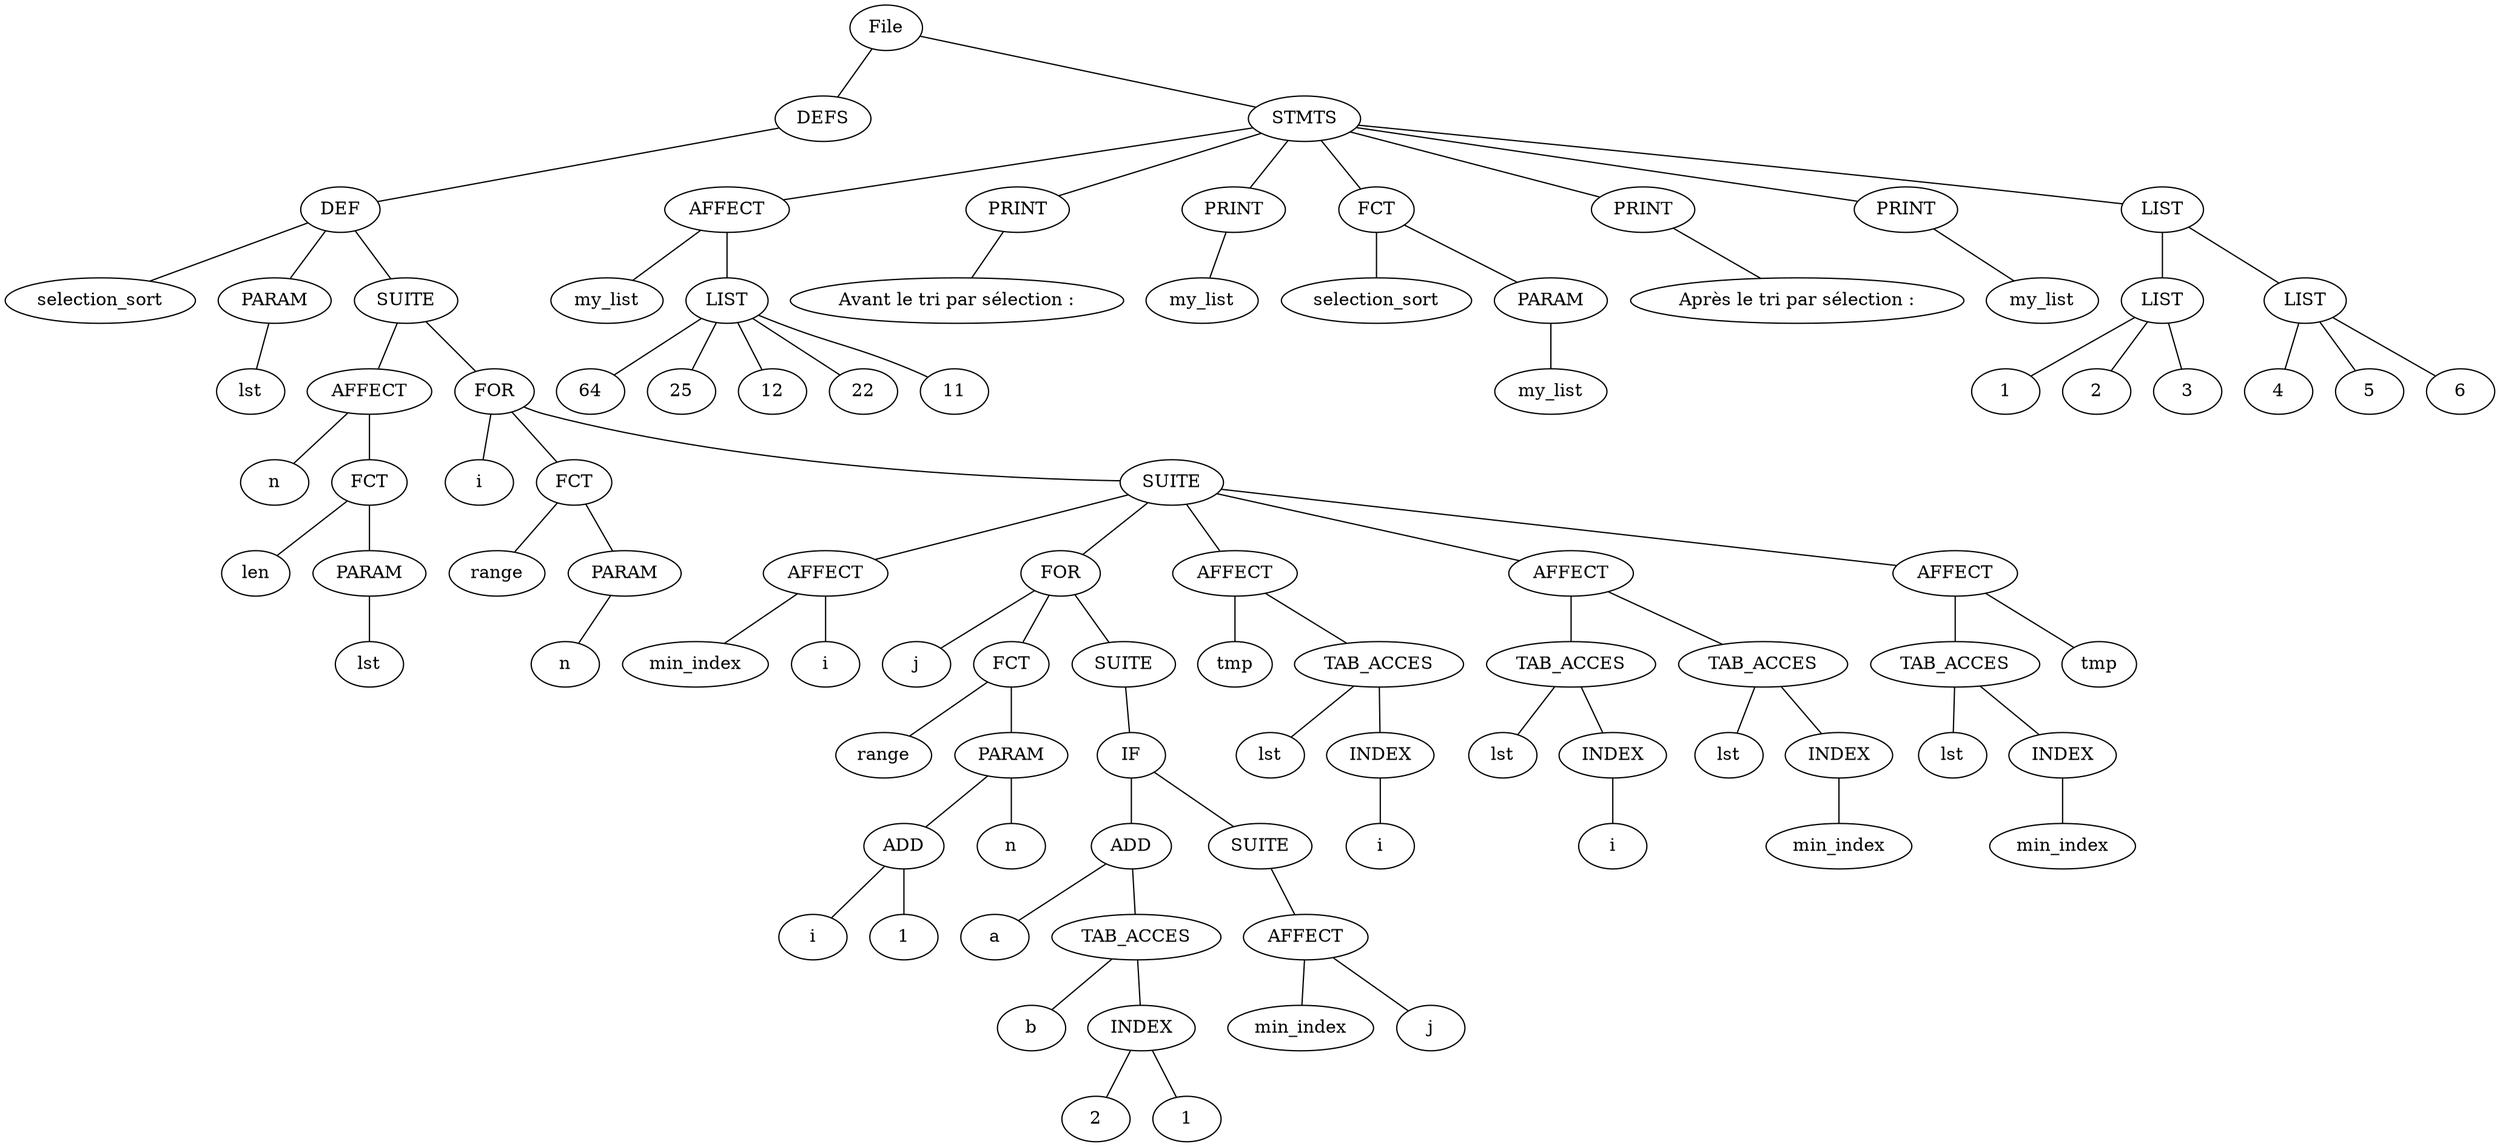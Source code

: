 graph G {
  root [label="File"];
  root -- root_defs;
  root_defs [label="DEFS"];
  root_defs -- root_defs_2003749087;
  root_defs_2003749087 [label="DEF"];
  root_defs_2003749087 -- root_defs_2003749087_ident;
  root_defs_2003749087_ident [label="selection_sort"];
  root_defs_2003749087 -- root_defs_2003749087_PARAM;
  root_defs_2003749087_PARAM [label="PARAM"];
  root_defs_2003749087_PARAM -- root_defs_2003749087_PARAM_1989780873;
  root_defs_2003749087_PARAM_1989780873 [label="lst"];
  root_defs_2003749087 -- root_defs_2003749087_suite;
  root_defs_2003749087_suite [label="SUITE"];
  root_defs_2003749087_suite -- root_defs_2003749087_suite_1480010240;
  root_defs_2003749087_suite_1480010240 [label="AFFECT"];
  root_defs_2003749087_suite_1480010240 -- root_defs_2003749087_suite_1480010240_leftExpr;
  root_defs_2003749087_suite_1480010240_leftExpr [label="n"];
  root_defs_2003749087_suite_1480010240 -- root_defs_2003749087_suite_1480010240_rightExpr;
  root_defs_2003749087_suite_1480010240_rightExpr [label="FCT"];
  root_defs_2003749087_suite_1480010240_rightExpr -- root_defs_2003749087_suite_1480010240_rightExpr_81628611;
  root_defs_2003749087_suite_1480010240_rightExpr_81628611 [label="len"];
  root_defs_2003749087_suite_1480010240_rightExpr -- root_defs_2003749087_suite_1480010240_rightExpr_PARAM;
  root_defs_2003749087_suite_1480010240_rightExpr_PARAM [label="PARAM"];
  root_defs_2003749087_suite_1480010240_rightExpr_PARAM -- root_defs_2003749087_suite_1480010240_rightExpr_1828972342;
  root_defs_2003749087_suite_1480010240_rightExpr_1828972342 [label="lst"];
  root_defs_2003749087_suite -- root_defs_2003749087_suite_1452126962;
  root_defs_2003749087_suite_1452126962 [label="FOR"];
  root_defs_2003749087_suite_1452126962 -- root_defs_2003749087_suite_1452126962_ident;
  root_defs_2003749087_suite_1452126962_ident [label="i"];
  root_defs_2003749087_suite_1452126962 -- root_defs_2003749087_suite_1452126962_expr;
  root_defs_2003749087_suite_1452126962_expr [label="FCT"];
  root_defs_2003749087_suite_1452126962_expr -- root_defs_2003749087_suite_1452126962_expr_931919113;
  root_defs_2003749087_suite_1452126962_expr_931919113 [label="range"];
  root_defs_2003749087_suite_1452126962_expr -- root_defs_2003749087_suite_1452126962_expr_PARAM;
  root_defs_2003749087_suite_1452126962_expr_PARAM [label="PARAM"];
  root_defs_2003749087_suite_1452126962_expr_PARAM -- root_defs_2003749087_suite_1452126962_expr_1607521710;
  root_defs_2003749087_suite_1452126962_expr_1607521710 [label="n"];
  root_defs_2003749087_suite_1452126962 -- root_defs_2003749087_suite_1452126962_suite;
  root_defs_2003749087_suite_1452126962_suite [label="SUITE"];
  root_defs_2003749087_suite_1452126962_suite -- root_defs_2003749087_suite_1452126962_suite_764977973;
  root_defs_2003749087_suite_1452126962_suite_764977973 [label="AFFECT"];
  root_defs_2003749087_suite_1452126962_suite_764977973 -- root_defs_2003749087_suite_1452126962_suite_764977973_leftExpr;
  root_defs_2003749087_suite_1452126962_suite_764977973_leftExpr [label="min_index"];
  root_defs_2003749087_suite_1452126962_suite_764977973 -- root_defs_2003749087_suite_1452126962_suite_764977973_rightExpr;
  root_defs_2003749087_suite_1452126962_suite_764977973_rightExpr [label="i"];
  root_defs_2003749087_suite_1452126962_suite -- root_defs_2003749087_suite_1452126962_suite_381259350;
  root_defs_2003749087_suite_1452126962_suite_381259350 [label="FOR"];
  root_defs_2003749087_suite_1452126962_suite_381259350 -- root_defs_2003749087_suite_1452126962_suite_381259350_ident;
  root_defs_2003749087_suite_1452126962_suite_381259350_ident [label="j"];
  root_defs_2003749087_suite_1452126962_suite_381259350 -- root_defs_2003749087_suite_1452126962_suite_381259350_expr;
  root_defs_2003749087_suite_1452126962_suite_381259350_expr [label="FCT"];
  root_defs_2003749087_suite_1452126962_suite_381259350_expr -- root_defs_2003749087_suite_1452126962_suite_381259350_expr_2129789493;
  root_defs_2003749087_suite_1452126962_suite_381259350_expr_2129789493 [label="range"];
  root_defs_2003749087_suite_1452126962_suite_381259350_expr -- root_defs_2003749087_suite_1452126962_suite_381259350_expr_PARAM;
  root_defs_2003749087_suite_1452126962_suite_381259350_expr_PARAM [label="PARAM"];
  root_defs_2003749087_suite_1452126962_suite_381259350_expr_PARAM -- root_defs_2003749087_suite_1452126962_suite_381259350_expr_668386784;
  root_defs_2003749087_suite_1452126962_suite_381259350_expr_668386784 [label="ADD"];
  root_defs_2003749087_suite_1452126962_suite_381259350_expr_668386784 -- root_defs_2003749087_suite_1452126962_suite_381259350_expr_668386784_left;
  root_defs_2003749087_suite_1452126962_suite_381259350_expr_668386784_left [label="i"];
  root_defs_2003749087_suite_1452126962_suite_381259350_expr_668386784 -- root_defs_2003749087_suite_1452126962_suite_381259350_expr_668386784_right;
  root_defs_2003749087_suite_1452126962_suite_381259350_expr_668386784_right [label="1"];
  root_defs_2003749087_suite_1452126962_suite_381259350_expr_PARAM -- root_defs_2003749087_suite_1452126962_suite_381259350_expr_1329552164;
  root_defs_2003749087_suite_1452126962_suite_381259350_expr_1329552164 [label="n"];
  root_defs_2003749087_suite_1452126962_suite_381259350 -- root_defs_2003749087_suite_1452126962_suite_381259350_suite;
  root_defs_2003749087_suite_1452126962_suite_381259350_suite [label="SUITE"];
  root_defs_2003749087_suite_1452126962_suite_381259350_suite -- root_defs_2003749087_suite_1452126962_suite_381259350_suite_363771819;
  root_defs_2003749087_suite_1452126962_suite_381259350_suite_363771819 [label="IF"];
  root_defs_2003749087_suite_1452126962_suite_381259350_suite_363771819 -- root_defs_2003749087_suite_1452126962_suite_381259350_suite_363771819_if;
  root_defs_2003749087_suite_1452126962_suite_381259350_suite_363771819_if [label="ADD"];
  root_defs_2003749087_suite_1452126962_suite_381259350_suite_363771819_if -- root_defs_2003749087_suite_1452126962_suite_381259350_suite_363771819_if_left;
  root_defs_2003749087_suite_1452126962_suite_381259350_suite_363771819_if_left [label="a"];
  root_defs_2003749087_suite_1452126962_suite_381259350_suite_363771819_if -- root_defs_2003749087_suite_1452126962_suite_381259350_suite_363771819_if_right;
  root_defs_2003749087_suite_1452126962_suite_381259350_suite_363771819_if_right [label="TAB_ACCES"];
  root_defs_2003749087_suite_1452126962_suite_381259350_suite_363771819_if_right -- root_defs_2003749087_suite_1452126962_suite_381259350_suite_363771819_if_right_left;
  root_defs_2003749087_suite_1452126962_suite_381259350_suite_363771819_if_right_left [label="b"];
  root_defs_2003749087_suite_1452126962_suite_381259350_suite_363771819_if_right_INDEX [label="INDEX"];
  root_defs_2003749087_suite_1452126962_suite_381259350_suite_363771819_if_right -- root_defs_2003749087_suite_1452126962_suite_381259350_suite_363771819_if_right_INDEX;
  root_defs_2003749087_suite_1452126962_suite_381259350_suite_363771819_if_right_INDEX -- root_defs_2003749087_suite_1452126962_suite_381259350_suite_363771819_if_right_INDEX_child0;
  root_defs_2003749087_suite_1452126962_suite_381259350_suite_363771819_if_right_INDEX_child0 [label="2"];
  root_defs_2003749087_suite_1452126962_suite_381259350_suite_363771819_if_right_INDEX -- root_defs_2003749087_suite_1452126962_suite_381259350_suite_363771819_if_right_INDEX_child1;
  root_defs_2003749087_suite_1452126962_suite_381259350_suite_363771819_if_right_INDEX_child1 [label="1"];
  root_defs_2003749087_suite_1452126962_suite_381259350_suite_363771819 -- root_defs_2003749087_suite_1452126962_suite_381259350_suite_363771819_then;
  root_defs_2003749087_suite_1452126962_suite_381259350_suite_363771819_then [label="SUITE"];
  root_defs_2003749087_suite_1452126962_suite_381259350_suite_363771819_then -- root_defs_2003749087_suite_1452126962_suite_381259350_suite_363771819_then_2065951873;
  root_defs_2003749087_suite_1452126962_suite_381259350_suite_363771819_then_2065951873 [label="AFFECT"];
  root_defs_2003749087_suite_1452126962_suite_381259350_suite_363771819_then_2065951873 -- root_defs_2003749087_suite_1452126962_suite_381259350_suite_363771819_then_2065951873_leftExpr;
  root_defs_2003749087_suite_1452126962_suite_381259350_suite_363771819_then_2065951873_leftExpr [label="min_index"];
  root_defs_2003749087_suite_1452126962_suite_381259350_suite_363771819_then_2065951873 -- root_defs_2003749087_suite_1452126962_suite_381259350_suite_363771819_then_2065951873_rightExpr;
  root_defs_2003749087_suite_1452126962_suite_381259350_suite_363771819_then_2065951873_rightExpr [label="j"];
  root_defs_2003749087_suite_1452126962_suite -- root_defs_2003749087_suite_1452126962_suite_1791741888;
  root_defs_2003749087_suite_1452126962_suite_1791741888 [label="AFFECT"];
  root_defs_2003749087_suite_1452126962_suite_1791741888 -- root_defs_2003749087_suite_1452126962_suite_1791741888_leftExpr;
  root_defs_2003749087_suite_1452126962_suite_1791741888_leftExpr [label="tmp"];
  root_defs_2003749087_suite_1452126962_suite_1791741888 -- root_defs_2003749087_suite_1452126962_suite_1791741888_rightExpr;
  root_defs_2003749087_suite_1452126962_suite_1791741888_rightExpr [label="TAB_ACCES"];
  root_defs_2003749087_suite_1452126962_suite_1791741888_rightExpr -- root_defs_2003749087_suite_1452126962_suite_1791741888_rightExpr_left;
  root_defs_2003749087_suite_1452126962_suite_1791741888_rightExpr_left [label="lst"];
  root_defs_2003749087_suite_1452126962_suite_1791741888_rightExpr_INDEX [label="INDEX"];
  root_defs_2003749087_suite_1452126962_suite_1791741888_rightExpr -- root_defs_2003749087_suite_1452126962_suite_1791741888_rightExpr_INDEX;
  root_defs_2003749087_suite_1452126962_suite_1791741888_rightExpr_INDEX -- root_defs_2003749087_suite_1452126962_suite_1791741888_rightExpr_INDEX_child0;
  root_defs_2003749087_suite_1452126962_suite_1791741888_rightExpr_INDEX_child0 [label="i"];
  root_defs_2003749087_suite_1452126962_suite -- root_defs_2003749087_suite_1452126962_suite_1595428806;
  root_defs_2003749087_suite_1452126962_suite_1595428806 [label="AFFECT"];
  root_defs_2003749087_suite_1452126962_suite_1595428806 -- root_defs_2003749087_suite_1452126962_suite_1595428806_leftExpr;
  root_defs_2003749087_suite_1452126962_suite_1595428806_leftExpr [label="TAB_ACCES"];
  root_defs_2003749087_suite_1452126962_suite_1595428806_leftExpr -- root_defs_2003749087_suite_1452126962_suite_1595428806_leftExpr_left;
  root_defs_2003749087_suite_1452126962_suite_1595428806_leftExpr_left [label="lst"];
  root_defs_2003749087_suite_1452126962_suite_1595428806_leftExpr_INDEX [label="INDEX"];
  root_defs_2003749087_suite_1452126962_suite_1595428806_leftExpr -- root_defs_2003749087_suite_1452126962_suite_1595428806_leftExpr_INDEX;
  root_defs_2003749087_suite_1452126962_suite_1595428806_leftExpr_INDEX -- root_defs_2003749087_suite_1452126962_suite_1595428806_leftExpr_INDEX_child0;
  root_defs_2003749087_suite_1452126962_suite_1595428806_leftExpr_INDEX_child0 [label="i"];
  root_defs_2003749087_suite_1452126962_suite_1595428806 -- root_defs_2003749087_suite_1452126962_suite_1595428806_rightExpr;
  root_defs_2003749087_suite_1452126962_suite_1595428806_rightExpr [label="TAB_ACCES"];
  root_defs_2003749087_suite_1452126962_suite_1595428806_rightExpr -- root_defs_2003749087_suite_1452126962_suite_1595428806_rightExpr_left;
  root_defs_2003749087_suite_1452126962_suite_1595428806_rightExpr_left [label="lst"];
  root_defs_2003749087_suite_1452126962_suite_1595428806_rightExpr_INDEX [label="INDEX"];
  root_defs_2003749087_suite_1452126962_suite_1595428806_rightExpr -- root_defs_2003749087_suite_1452126962_suite_1595428806_rightExpr_INDEX;
  root_defs_2003749087_suite_1452126962_suite_1595428806_rightExpr_INDEX -- root_defs_2003749087_suite_1452126962_suite_1595428806_rightExpr_INDEX_child0;
  root_defs_2003749087_suite_1452126962_suite_1595428806_rightExpr_INDEX_child0 [label="min_index"];
  root_defs_2003749087_suite_1452126962_suite -- root_defs_2003749087_suite_1452126962_suite_1072408673;
  root_defs_2003749087_suite_1452126962_suite_1072408673 [label="AFFECT"];
  root_defs_2003749087_suite_1452126962_suite_1072408673 -- root_defs_2003749087_suite_1452126962_suite_1072408673_leftExpr;
  root_defs_2003749087_suite_1452126962_suite_1072408673_leftExpr [label="TAB_ACCES"];
  root_defs_2003749087_suite_1452126962_suite_1072408673_leftExpr -- root_defs_2003749087_suite_1452126962_suite_1072408673_leftExpr_left;
  root_defs_2003749087_suite_1452126962_suite_1072408673_leftExpr_left [label="lst"];
  root_defs_2003749087_suite_1452126962_suite_1072408673_leftExpr_INDEX [label="INDEX"];
  root_defs_2003749087_suite_1452126962_suite_1072408673_leftExpr -- root_defs_2003749087_suite_1452126962_suite_1072408673_leftExpr_INDEX;
  root_defs_2003749087_suite_1452126962_suite_1072408673_leftExpr_INDEX -- root_defs_2003749087_suite_1452126962_suite_1072408673_leftExpr_INDEX_child0;
  root_defs_2003749087_suite_1452126962_suite_1072408673_leftExpr_INDEX_child0 [label="min_index"];
  root_defs_2003749087_suite_1452126962_suite_1072408673 -- root_defs_2003749087_suite_1452126962_suite_1072408673_rightExpr;
  root_defs_2003749087_suite_1452126962_suite_1072408673_rightExpr [label="tmp"];
  root -- root_stmts;
  root_stmts [label="STMTS"];
  root_stmts -- root_stmts_1531448569;
  root_stmts_1531448569 [label="AFFECT"];
  root_stmts_1531448569 -- root_stmts_1531448569_leftExpr;
  root_stmts_1531448569_leftExpr [label="my_list"];
  root_stmts_1531448569 -- root_stmts_1531448569_rightExpr;
  root_stmts_1531448569_rightExpr [label="LIST"];
  root_stmts_1531448569_rightExpr -- root_stmts_1531448569_rightExpr_1867083167;
  root_stmts_1531448569_rightExpr_1867083167 [label="64"];
  root_stmts_1531448569_rightExpr -- root_stmts_1531448569_rightExpr_1915910607;
  root_stmts_1531448569_rightExpr_1915910607 [label="25"];
  root_stmts_1531448569_rightExpr -- root_stmts_1531448569_rightExpr_284720968;
  root_stmts_1531448569_rightExpr_284720968 [label="12"];
  root_stmts_1531448569_rightExpr -- root_stmts_1531448569_rightExpr_189568618;
  root_stmts_1531448569_rightExpr_189568618 [label="22"];
  root_stmts_1531448569_rightExpr -- root_stmts_1531448569_rightExpr_793589513;
  root_stmts_1531448569_rightExpr_793589513 [label="11"];
  root_stmts -- root_stmts_1313922862;
  root_stmts_1313922862 [label="PRINT"];
  root_stmts_1313922862 -- root_stmts_1313922862_;
  root_stmts_1313922862_ [label="Avant le tri par sélection :"];
  root_stmts -- root_stmts_495053715;
  root_stmts_495053715 [label="PRINT"];
  root_stmts_495053715 -- root_stmts_495053715_;
  root_stmts_495053715_ [label="my_list"];
  root_stmts -- root_stmts_1922154895;
  root_stmts_1922154895 [label="FCT"];
  root_stmts_1922154895 -- root_stmts_1922154895_883049899;
  root_stmts_1922154895_883049899 [label="selection_sort"];
  root_stmts_1922154895 -- root_stmts_1922154895_PARAM;
  root_stmts_1922154895_PARAM [label="PARAM"];
  root_stmts_1922154895_PARAM -- root_stmts_1922154895_2093176254;
  root_stmts_1922154895_2093176254 [label="my_list"];
  root_stmts -- root_stmts_1854731462;
  root_stmts_1854731462 [label="PRINT"];
  root_stmts_1854731462 -- root_stmts_1854731462_;
  root_stmts_1854731462_ [label="Après le tri par sélection :"];
  root_stmts -- root_stmts_317574433;
  root_stmts_317574433 [label="PRINT"];
  root_stmts_317574433 -- root_stmts_317574433_;
  root_stmts_317574433_ [label="my_list"];
  root_stmts -- root_stmts_885284298;
  root_stmts_885284298 [label="LIST"];
  root_stmts_885284298 -- root_stmts_885284298_1389133897;
  root_stmts_885284298_1389133897 [label="LIST"];
  root_stmts_885284298_1389133897 -- root_stmts_885284298_1389133897_1534030866;
  root_stmts_885284298_1389133897_1534030866 [label="1"];
  root_stmts_885284298_1389133897 -- root_stmts_885284298_1389133897_664223387;
  root_stmts_885284298_1389133897_664223387 [label="2"];
  root_stmts_885284298_1389133897 -- root_stmts_885284298_1389133897_824909230;
  root_stmts_885284298_1389133897_824909230 [label="3"];
  root_stmts_885284298 -- root_stmts_885284298_122883338;
  root_stmts_885284298_122883338 [label="LIST"];
  root_stmts_885284298_122883338 -- root_stmts_885284298_122883338_666641942;
  root_stmts_885284298_122883338_666641942 [label="4"];
  root_stmts_885284298_122883338 -- root_stmts_885284298_122883338_960604060;
  root_stmts_885284298_122883338_960604060 [label="5"];
  root_stmts_885284298_122883338 -- root_stmts_885284298_122883338_1349393271;
  root_stmts_885284298_122883338_1349393271 [label="6"];
}
